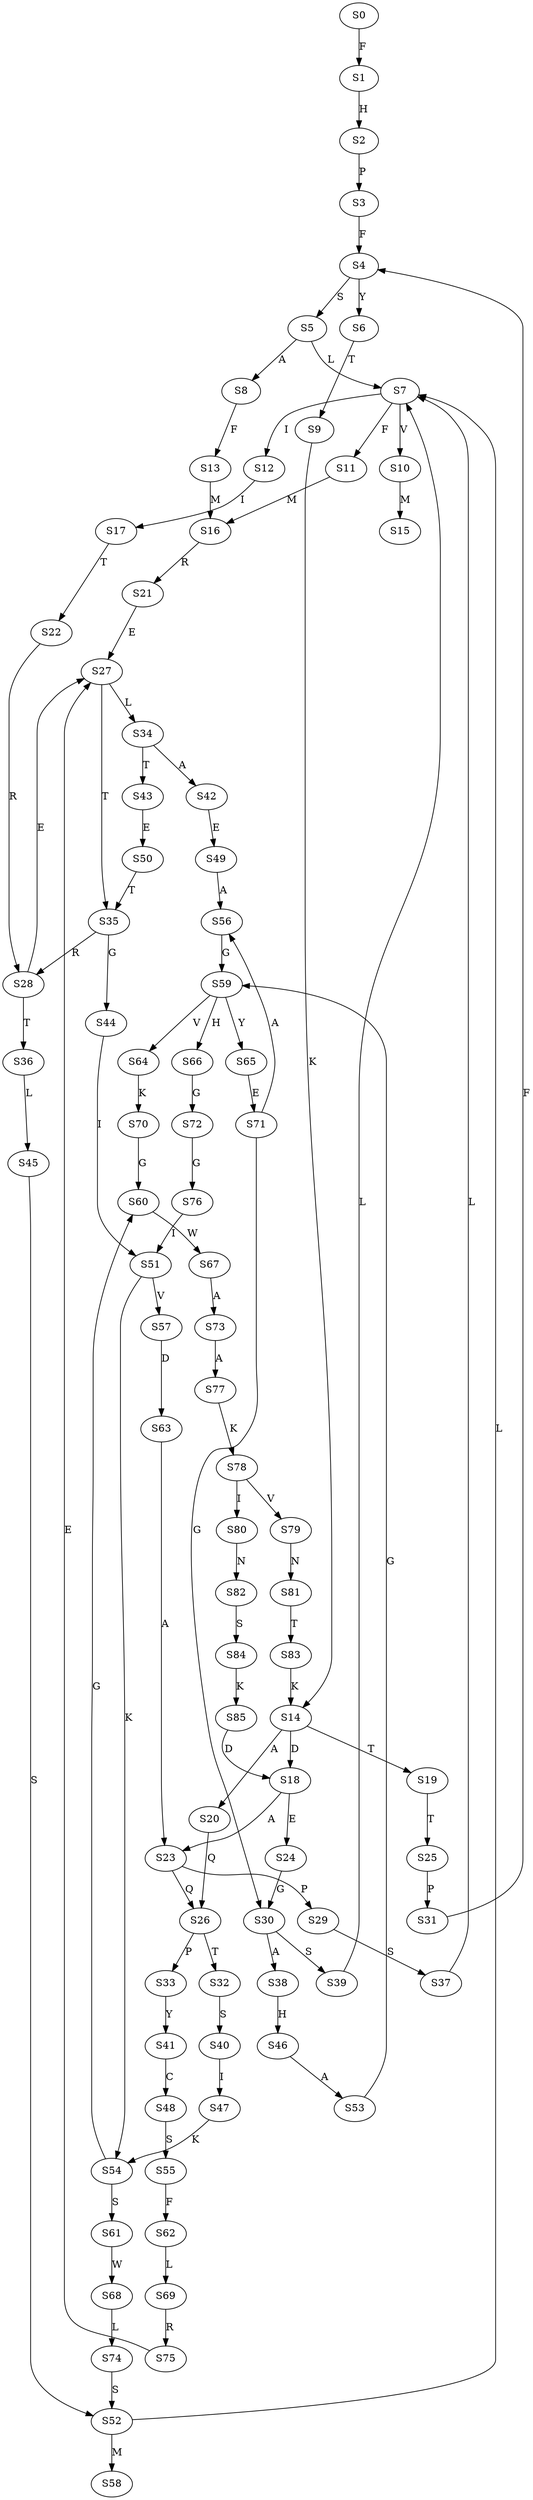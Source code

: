 strict digraph  {
	S0 -> S1 [ label = F ];
	S1 -> S2 [ label = H ];
	S2 -> S3 [ label = P ];
	S3 -> S4 [ label = F ];
	S4 -> S5 [ label = S ];
	S4 -> S6 [ label = Y ];
	S5 -> S7 [ label = L ];
	S5 -> S8 [ label = A ];
	S6 -> S9 [ label = T ];
	S7 -> S10 [ label = V ];
	S7 -> S11 [ label = F ];
	S7 -> S12 [ label = I ];
	S8 -> S13 [ label = F ];
	S9 -> S14 [ label = K ];
	S10 -> S15 [ label = M ];
	S11 -> S16 [ label = M ];
	S12 -> S17 [ label = I ];
	S13 -> S16 [ label = M ];
	S14 -> S18 [ label = D ];
	S14 -> S19 [ label = T ];
	S14 -> S20 [ label = A ];
	S16 -> S21 [ label = R ];
	S17 -> S22 [ label = T ];
	S18 -> S23 [ label = A ];
	S18 -> S24 [ label = E ];
	S19 -> S25 [ label = T ];
	S20 -> S26 [ label = Q ];
	S21 -> S27 [ label = E ];
	S22 -> S28 [ label = R ];
	S23 -> S29 [ label = P ];
	S23 -> S26 [ label = Q ];
	S24 -> S30 [ label = G ];
	S25 -> S31 [ label = P ];
	S26 -> S32 [ label = T ];
	S26 -> S33 [ label = P ];
	S27 -> S34 [ label = L ];
	S27 -> S35 [ label = T ];
	S28 -> S36 [ label = T ];
	S28 -> S27 [ label = E ];
	S29 -> S37 [ label = S ];
	S30 -> S38 [ label = A ];
	S30 -> S39 [ label = S ];
	S31 -> S4 [ label = F ];
	S32 -> S40 [ label = S ];
	S33 -> S41 [ label = Y ];
	S34 -> S42 [ label = A ];
	S34 -> S43 [ label = T ];
	S35 -> S28 [ label = R ];
	S35 -> S44 [ label = G ];
	S36 -> S45 [ label = L ];
	S37 -> S7 [ label = L ];
	S38 -> S46 [ label = H ];
	S39 -> S7 [ label = L ];
	S40 -> S47 [ label = I ];
	S41 -> S48 [ label = C ];
	S42 -> S49 [ label = E ];
	S43 -> S50 [ label = E ];
	S44 -> S51 [ label = I ];
	S45 -> S52 [ label = S ];
	S46 -> S53 [ label = A ];
	S47 -> S54 [ label = K ];
	S48 -> S55 [ label = S ];
	S49 -> S56 [ label = A ];
	S50 -> S35 [ label = T ];
	S51 -> S54 [ label = K ];
	S51 -> S57 [ label = V ];
	S52 -> S58 [ label = M ];
	S52 -> S7 [ label = L ];
	S53 -> S59 [ label = G ];
	S54 -> S60 [ label = G ];
	S54 -> S61 [ label = S ];
	S55 -> S62 [ label = F ];
	S56 -> S59 [ label = G ];
	S57 -> S63 [ label = D ];
	S59 -> S64 [ label = V ];
	S59 -> S65 [ label = Y ];
	S59 -> S66 [ label = H ];
	S60 -> S67 [ label = W ];
	S61 -> S68 [ label = W ];
	S62 -> S69 [ label = L ];
	S63 -> S23 [ label = A ];
	S64 -> S70 [ label = K ];
	S65 -> S71 [ label = E ];
	S66 -> S72 [ label = G ];
	S67 -> S73 [ label = A ];
	S68 -> S74 [ label = L ];
	S69 -> S75 [ label = R ];
	S70 -> S60 [ label = G ];
	S71 -> S30 [ label = G ];
	S71 -> S56 [ label = A ];
	S72 -> S76 [ label = G ];
	S73 -> S77 [ label = A ];
	S74 -> S52 [ label = S ];
	S75 -> S27 [ label = E ];
	S76 -> S51 [ label = I ];
	S77 -> S78 [ label = K ];
	S78 -> S79 [ label = V ];
	S78 -> S80 [ label = I ];
	S79 -> S81 [ label = N ];
	S80 -> S82 [ label = N ];
	S81 -> S83 [ label = T ];
	S82 -> S84 [ label = S ];
	S83 -> S14 [ label = K ];
	S84 -> S85 [ label = K ];
	S85 -> S18 [ label = D ];
}
